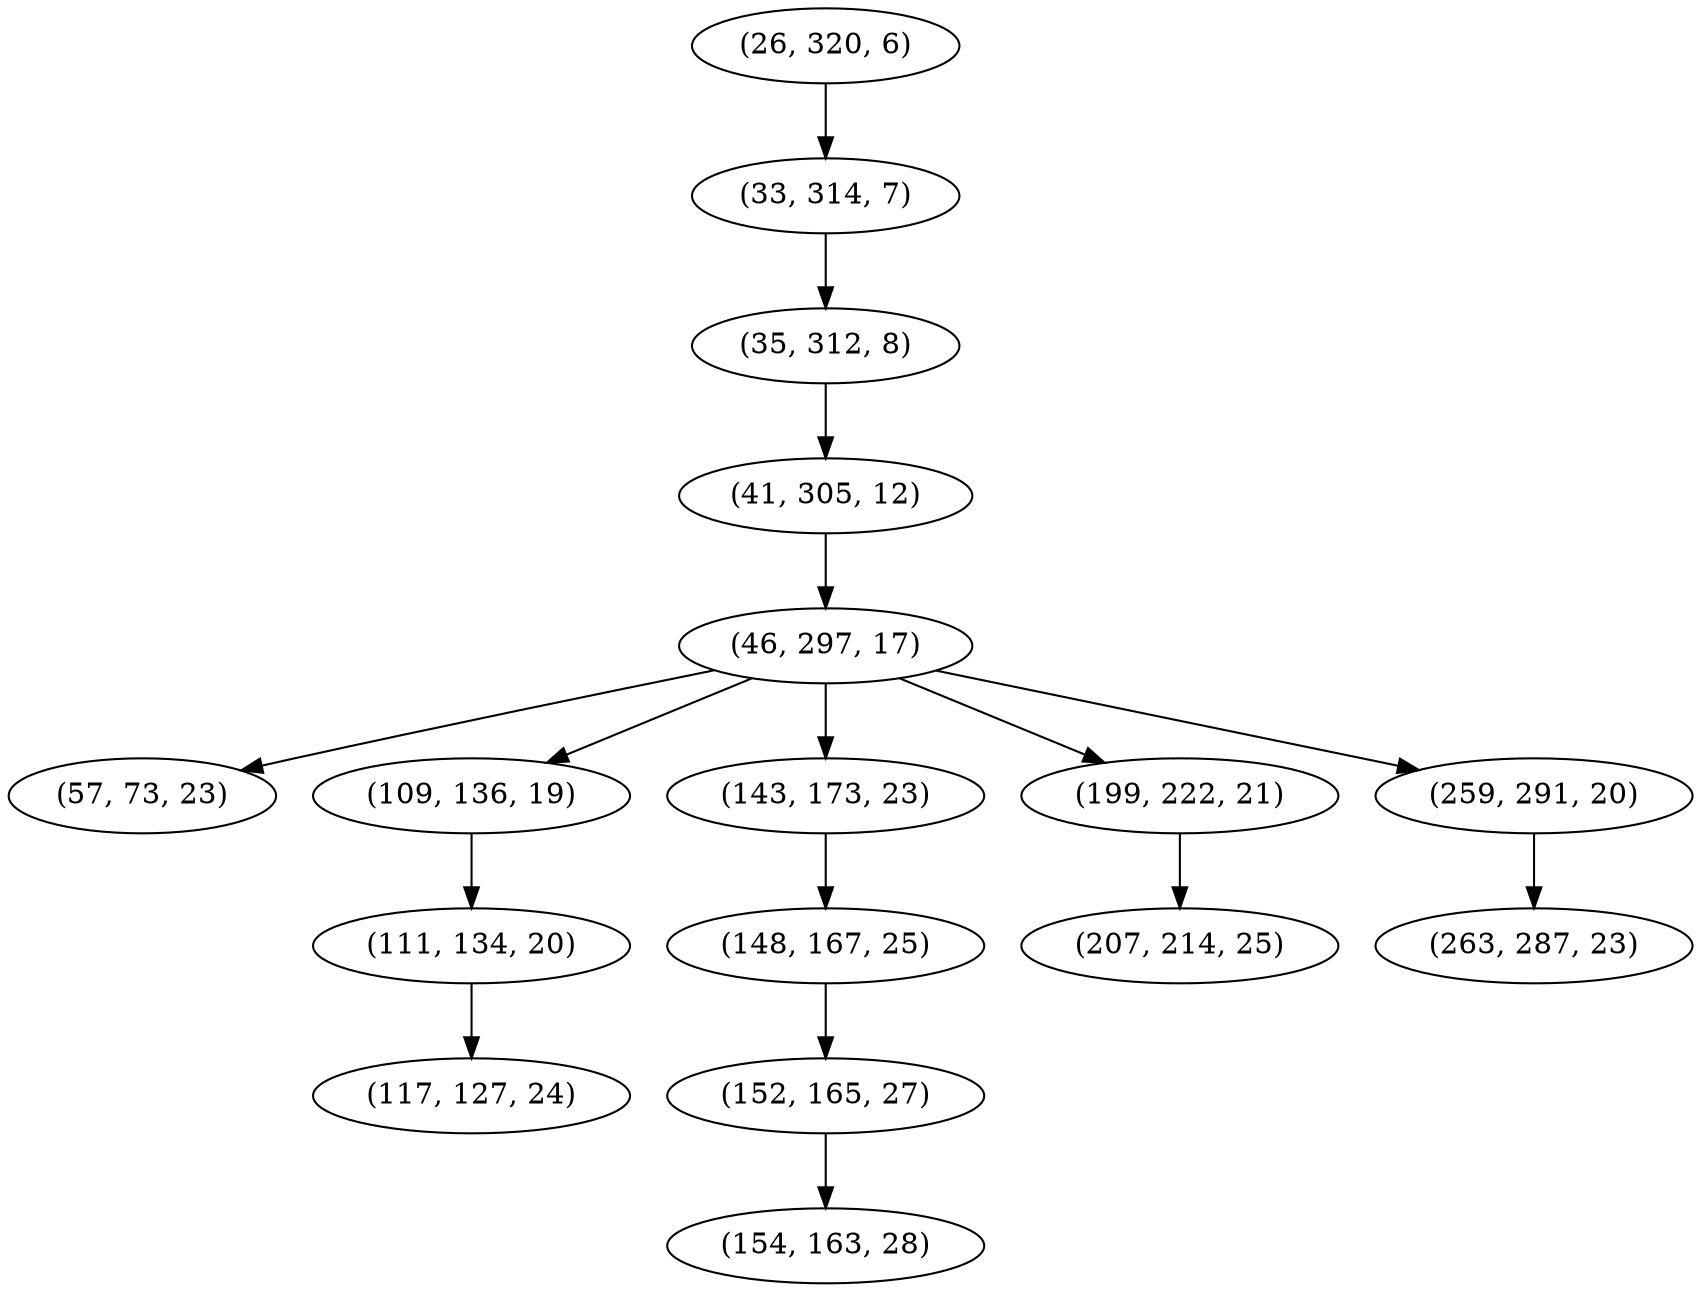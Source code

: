 digraph tree {
    "(26, 320, 6)";
    "(33, 314, 7)";
    "(35, 312, 8)";
    "(41, 305, 12)";
    "(46, 297, 17)";
    "(57, 73, 23)";
    "(109, 136, 19)";
    "(111, 134, 20)";
    "(117, 127, 24)";
    "(143, 173, 23)";
    "(148, 167, 25)";
    "(152, 165, 27)";
    "(154, 163, 28)";
    "(199, 222, 21)";
    "(207, 214, 25)";
    "(259, 291, 20)";
    "(263, 287, 23)";
    "(26, 320, 6)" -> "(33, 314, 7)";
    "(33, 314, 7)" -> "(35, 312, 8)";
    "(35, 312, 8)" -> "(41, 305, 12)";
    "(41, 305, 12)" -> "(46, 297, 17)";
    "(46, 297, 17)" -> "(57, 73, 23)";
    "(46, 297, 17)" -> "(109, 136, 19)";
    "(46, 297, 17)" -> "(143, 173, 23)";
    "(46, 297, 17)" -> "(199, 222, 21)";
    "(46, 297, 17)" -> "(259, 291, 20)";
    "(109, 136, 19)" -> "(111, 134, 20)";
    "(111, 134, 20)" -> "(117, 127, 24)";
    "(143, 173, 23)" -> "(148, 167, 25)";
    "(148, 167, 25)" -> "(152, 165, 27)";
    "(152, 165, 27)" -> "(154, 163, 28)";
    "(199, 222, 21)" -> "(207, 214, 25)";
    "(259, 291, 20)" -> "(263, 287, 23)";
}
